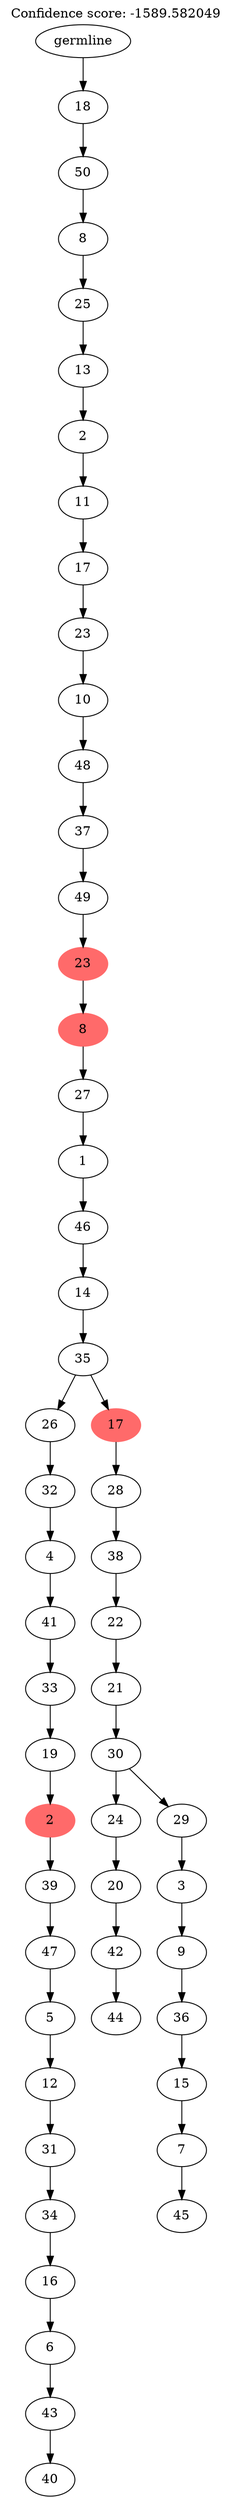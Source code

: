 digraph g {
	"53" -> "54";
	"54" [label="40"];
	"52" -> "53";
	"53" [label="43"];
	"51" -> "52";
	"52" [label="6"];
	"50" -> "51";
	"51" [label="16"];
	"49" -> "50";
	"50" [label="34"];
	"48" -> "49";
	"49" [label="31"];
	"47" -> "48";
	"48" [label="12"];
	"46" -> "47";
	"47" [label="5"];
	"45" -> "46";
	"46" [label="47"];
	"44" -> "45";
	"45" [label="39"];
	"43" -> "44";
	"44" [color=indianred1, style=filled, label="2"];
	"42" -> "43";
	"43" [label="19"];
	"41" -> "42";
	"42" [label="33"];
	"40" -> "41";
	"41" [label="41"];
	"39" -> "40";
	"40" [label="4"];
	"38" -> "39";
	"39" [label="32"];
	"36" -> "37";
	"37" [label="44"];
	"35" -> "36";
	"36" [label="42"];
	"34" -> "35";
	"35" [label="20"];
	"32" -> "33";
	"33" [label="45"];
	"31" -> "32";
	"32" [label="7"];
	"30" -> "31";
	"31" [label="15"];
	"29" -> "30";
	"30" [label="36"];
	"28" -> "29";
	"29" [label="9"];
	"27" -> "28";
	"28" [label="3"];
	"26" -> "27";
	"27" [label="29"];
	"26" -> "34";
	"34" [label="24"];
	"25" -> "26";
	"26" [label="30"];
	"24" -> "25";
	"25" [label="21"];
	"23" -> "24";
	"24" [label="22"];
	"22" -> "23";
	"23" [label="38"];
	"21" -> "22";
	"22" [label="28"];
	"20" -> "21";
	"21" [color=indianred1, style=filled, label="17"];
	"20" -> "38";
	"38" [label="26"];
	"19" -> "20";
	"20" [label="35"];
	"18" -> "19";
	"19" [label="14"];
	"17" -> "18";
	"18" [label="46"];
	"16" -> "17";
	"17" [label="1"];
	"15" -> "16";
	"16" [label="27"];
	"14" -> "15";
	"15" [color=indianred1, style=filled, label="8"];
	"13" -> "14";
	"14" [color=indianred1, style=filled, label="23"];
	"12" -> "13";
	"13" [label="49"];
	"11" -> "12";
	"12" [label="37"];
	"10" -> "11";
	"11" [label="48"];
	"9" -> "10";
	"10" [label="10"];
	"8" -> "9";
	"9" [label="23"];
	"7" -> "8";
	"8" [label="17"];
	"6" -> "7";
	"7" [label="11"];
	"5" -> "6";
	"6" [label="2"];
	"4" -> "5";
	"5" [label="13"];
	"3" -> "4";
	"4" [label="25"];
	"2" -> "3";
	"3" [label="8"];
	"1" -> "2";
	"2" [label="50"];
	"0" -> "1";
	"1" [label="18"];
	"0" [label="germline"];
	labelloc="t";
	label="Confidence score: -1589.582049";
}
